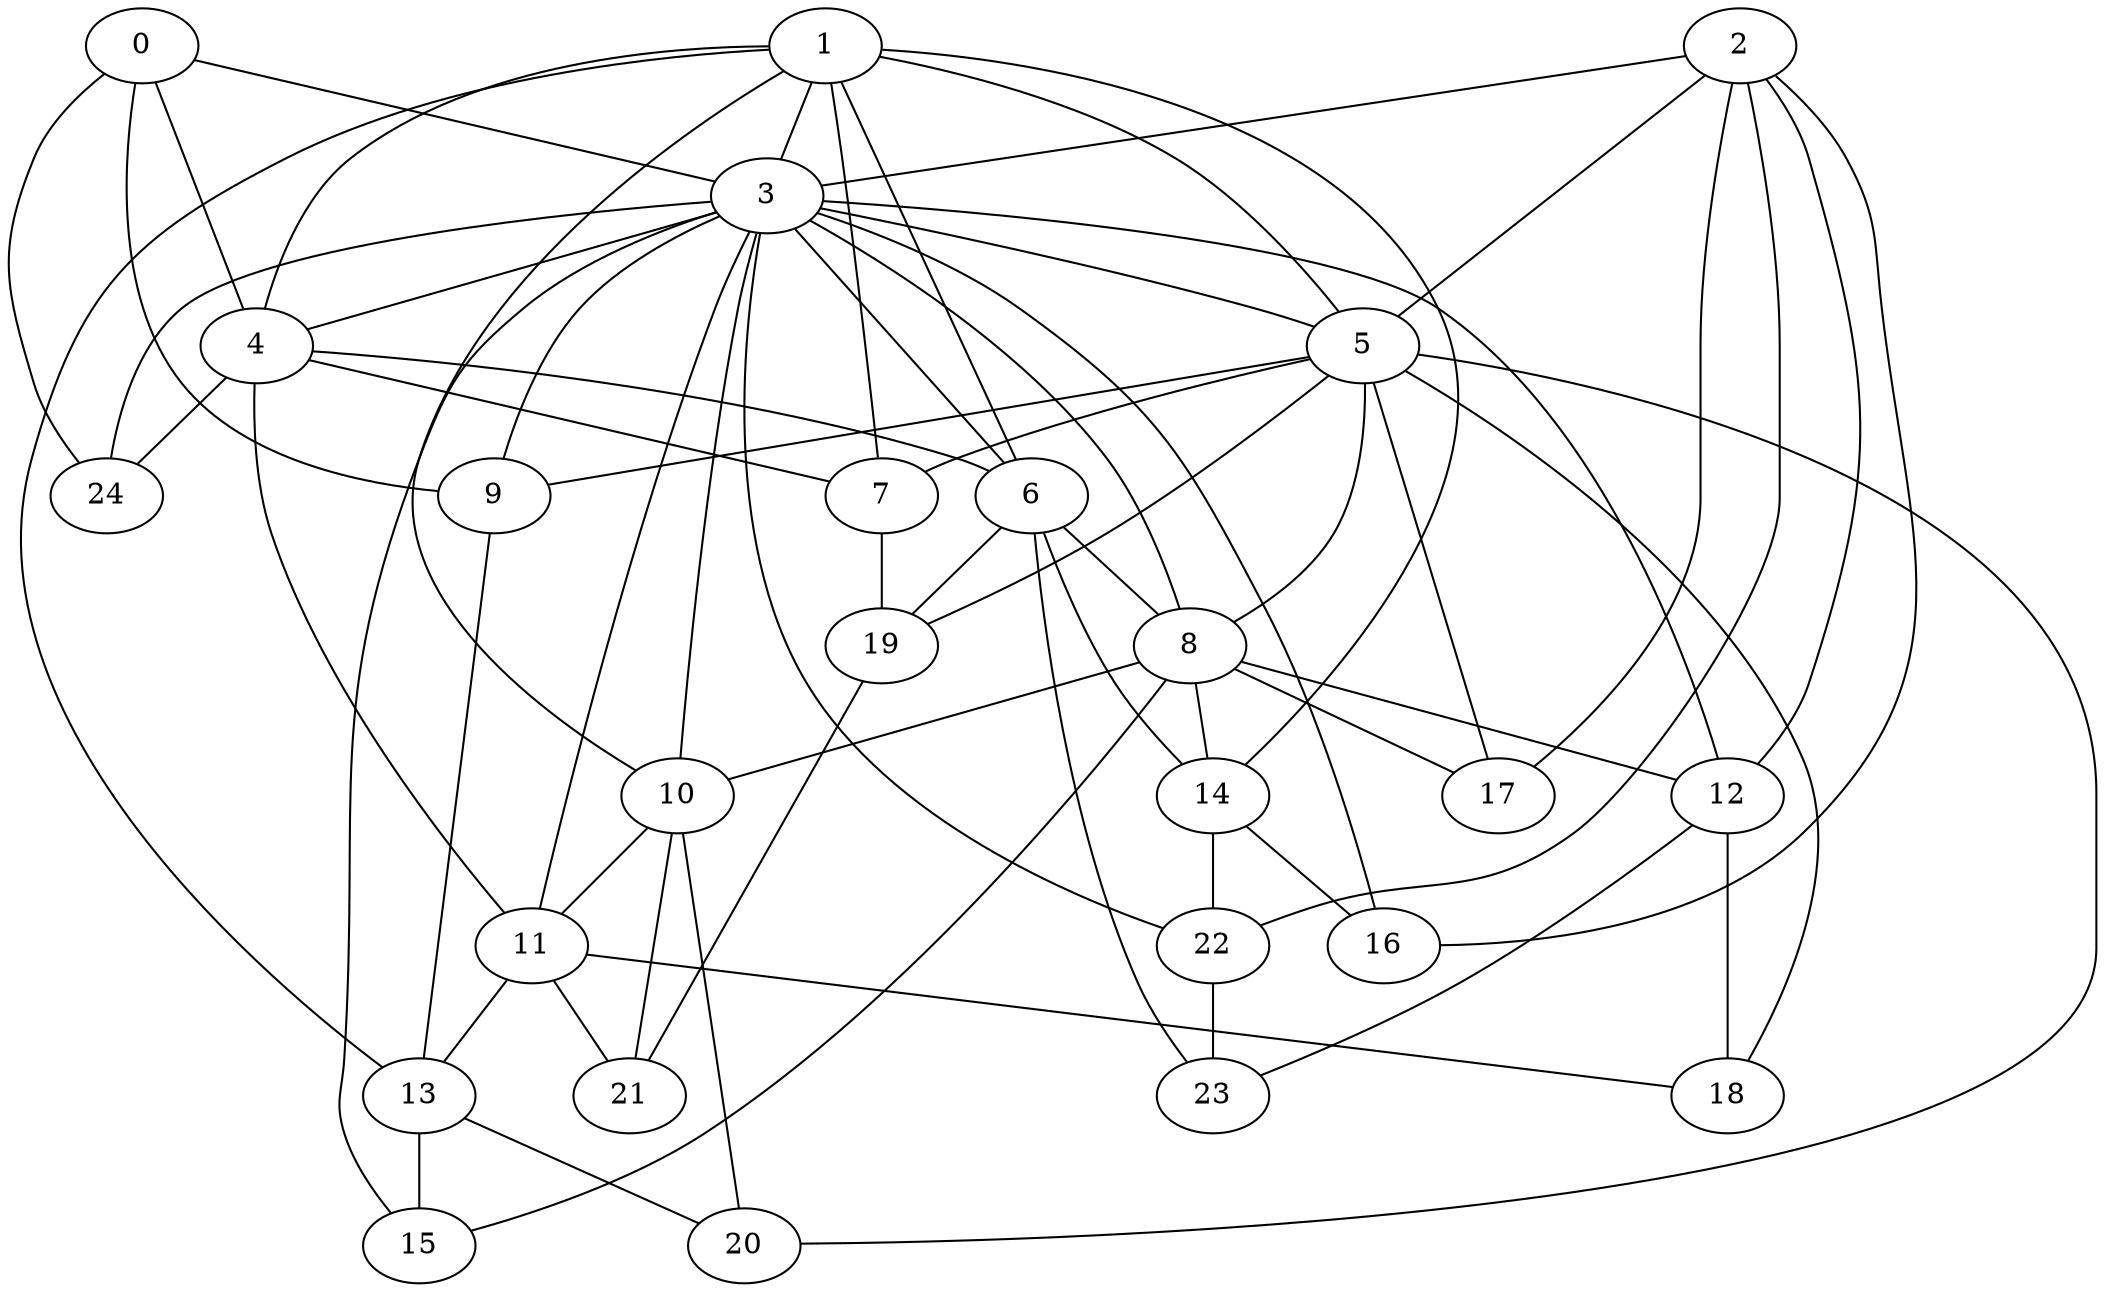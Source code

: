 strict graph "barabasi_albert_graph(25,3)" {
0;
1;
2;
3;
4;
5;
6;
7;
8;
9;
10;
11;
12;
13;
14;
15;
16;
17;
18;
19;
20;
21;
22;
23;
24;
0 -- 24  [is_available=True, prob="0.524079925575"];
0 -- 9  [is_available=True, prob="0.476987488936"];
0 -- 3  [is_available=True, prob="0.239572729189"];
0 -- 4  [is_available=True, prob="1.0"];
1 -- 3  [is_available=True, prob="0.429155200013"];
1 -- 4  [is_available=True, prob="1.0"];
1 -- 5  [is_available=True, prob="1.0"];
1 -- 6  [is_available=True, prob="1.0"];
1 -- 7  [is_available=True, prob="0.937915798083"];
1 -- 10  [is_available=True, prob="1.0"];
1 -- 13  [is_available=True, prob="0.0180078208353"];
1 -- 14  [is_available=True, prob="0.281191335056"];
2 -- 3  [is_available=True, prob="1.0"];
2 -- 5  [is_available=True, prob="0.697213341727"];
2 -- 12  [is_available=True, prob="1.0"];
2 -- 16  [is_available=True, prob="0.824540869315"];
2 -- 17  [is_available=True, prob="0.178214320604"];
2 -- 22  [is_available=True, prob="0.481018251959"];
3 -- 4  [is_available=True, prob="0.673669830385"];
3 -- 5  [is_available=True, prob="0.735424216832"];
3 -- 6  [is_available=True, prob="0.215903842253"];
3 -- 8  [is_available=True, prob="0.542072783365"];
3 -- 9  [is_available=True, prob="0.617205974579"];
3 -- 10  [is_available=True, prob="0.0291781340059"];
3 -- 11  [is_available=True, prob="0.218244075299"];
3 -- 12  [is_available=True, prob="0.232651086819"];
3 -- 15  [is_available=True, prob="0.30990494336"];
3 -- 16  [is_available=True, prob="0.818182161663"];
3 -- 22  [is_available=True, prob="0.174113206081"];
3 -- 24  [is_available=True, prob="0.845497086315"];
4 -- 6  [is_available=True, prob="1.0"];
4 -- 7  [is_available=True, prob="1.0"];
4 -- 11  [is_available=True, prob="0.189226056163"];
4 -- 24  [is_available=True, prob="0.337937084897"];
5 -- 7  [is_available=True, prob="0.28331429652"];
5 -- 8  [is_available=True, prob="0.631467195293"];
5 -- 9  [is_available=True, prob="0.172310897785"];
5 -- 17  [is_available=True, prob="0.795440702085"];
5 -- 18  [is_available=True, prob="1.0"];
5 -- 19  [is_available=True, prob="1.0"];
5 -- 20  [is_available=True, prob="0.563294959158"];
6 -- 8  [is_available=True, prob="0.858808420513"];
6 -- 14  [is_available=True, prob="0.444027613325"];
6 -- 19  [is_available=True, prob="0.912910053531"];
6 -- 23  [is_available=True, prob="0.0568988504859"];
7 -- 19  [is_available=True, prob="0.93010664846"];
8 -- 10  [is_available=True, prob="0.051365661104"];
8 -- 12  [is_available=True, prob="0.00670812545945"];
8 -- 14  [is_available=True, prob="0.433437852539"];
8 -- 15  [is_available=True, prob="0.630456283832"];
8 -- 17  [is_available=True, prob="0.708787211671"];
9 -- 13  [is_available=True, prob="0.731689991557"];
10 -- 11  [is_available=True, prob="1.0"];
10 -- 20  [is_available=True, prob="1.0"];
10 -- 21  [is_available=True, prob="0.302084242684"];
11 -- 13  [is_available=True, prob="1.0"];
11 -- 18  [is_available=True, prob="0.368301120402"];
11 -- 21  [is_available=True, prob="0.295410623452"];
12 -- 18  [is_available=True, prob="0.708456850478"];
12 -- 23  [is_available=True, prob="0.845882249708"];
13 -- 15  [is_available=True, prob="1.0"];
13 -- 20  [is_available=True, prob="1.0"];
14 -- 22  [is_available=True, prob="1.0"];
14 -- 16  [is_available=True, prob="0.834587344391"];
19 -- 21  [is_available=True, prob="0.947521953387"];
22 -- 23  [is_available=True, prob="0.696797213699"];
}
